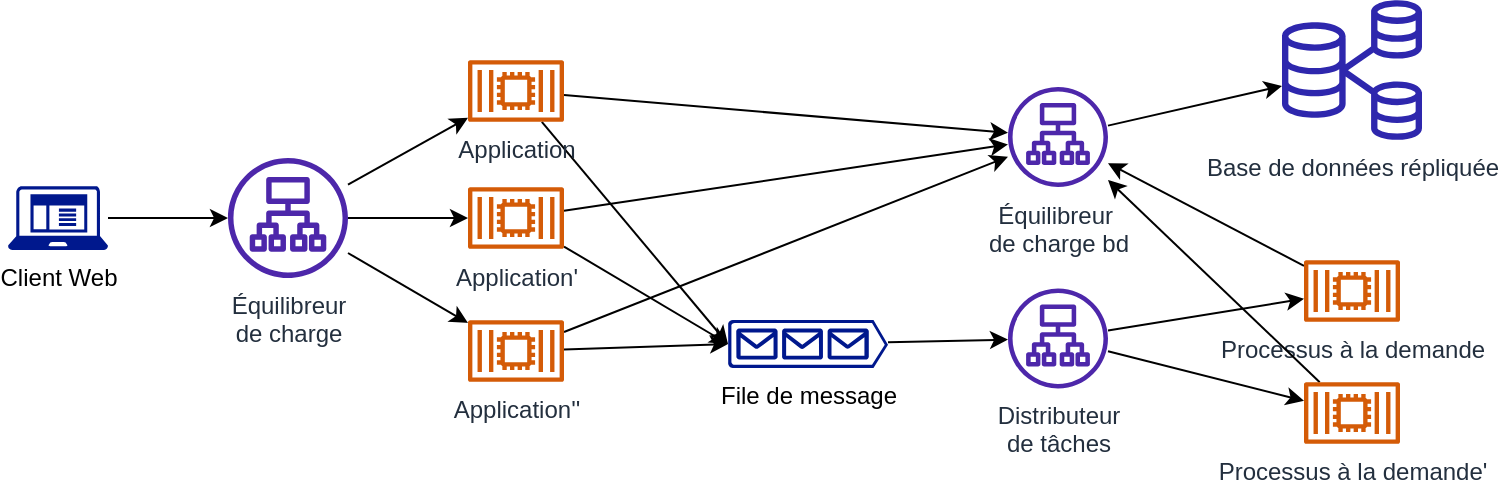 <mxfile version="20.2.3" type="device"><diagram id="93TB7-jXCzxfszHiG8TE" name="Page-1"><mxGraphModel dx="1102" dy="1143" grid="1" gridSize="10" guides="1" tooltips="1" connect="1" arrows="1" fold="1" page="1" pageScale="1" pageWidth="1100" pageHeight="850" math="0" shadow="0"><root><mxCell id="0"/><mxCell id="1" parent="0"/><mxCell id="9m9aOFmGDfyclT0l70gM-13" style="rounded=0;orthogonalLoop=1;jettySize=auto;html=1;" edge="1" parent="1" source="9m9aOFmGDfyclT0l70gM-1" target="9m9aOFmGDfyclT0l70gM-2"><mxGeometry relative="1" as="geometry"/></mxCell><mxCell id="9m9aOFmGDfyclT0l70gM-14" style="edgeStyle=none;rounded=0;orthogonalLoop=1;jettySize=auto;html=1;" edge="1" parent="1" source="9m9aOFmGDfyclT0l70gM-1" target="9m9aOFmGDfyclT0l70gM-4"><mxGeometry relative="1" as="geometry"/></mxCell><mxCell id="9m9aOFmGDfyclT0l70gM-15" style="edgeStyle=none;rounded=0;orthogonalLoop=1;jettySize=auto;html=1;" edge="1" parent="1" source="9m9aOFmGDfyclT0l70gM-1" target="9m9aOFmGDfyclT0l70gM-3"><mxGeometry relative="1" as="geometry"/></mxCell><mxCell id="9m9aOFmGDfyclT0l70gM-1" value="Équilibreur&lt;br&gt;de charge" style="sketch=0;outlineConnect=0;fontColor=#232F3E;gradientColor=none;fillColor=#4D27AA;strokeColor=none;dashed=0;verticalLabelPosition=bottom;verticalAlign=top;align=center;html=1;fontSize=12;fontStyle=0;aspect=fixed;pointerEvents=1;shape=mxgraph.aws4.application_load_balancer;" vertex="1" parent="1"><mxGeometry x="150" y="119" width="60" height="60" as="geometry"/></mxCell><mxCell id="9m9aOFmGDfyclT0l70gM-16" style="edgeStyle=none;rounded=0;orthogonalLoop=1;jettySize=auto;html=1;entryX=0;entryY=0.5;entryDx=0;entryDy=0;entryPerimeter=0;" edge="1" parent="1" source="9m9aOFmGDfyclT0l70gM-2" target="9m9aOFmGDfyclT0l70gM-6"><mxGeometry relative="1" as="geometry"/></mxCell><mxCell id="9m9aOFmGDfyclT0l70gM-22" style="edgeStyle=none;rounded=0;orthogonalLoop=1;jettySize=auto;html=1;" edge="1" parent="1" source="9m9aOFmGDfyclT0l70gM-2" target="9m9aOFmGDfyclT0l70gM-7"><mxGeometry relative="1" as="geometry"/></mxCell><mxCell id="9m9aOFmGDfyclT0l70gM-2" value="Application" style="sketch=0;outlineConnect=0;fontColor=#232F3E;gradientColor=none;fillColor=#D45B07;strokeColor=none;dashed=0;verticalLabelPosition=bottom;verticalAlign=top;align=center;html=1;fontSize=12;fontStyle=0;aspect=fixed;pointerEvents=1;shape=mxgraph.aws4.container_2;" vertex="1" parent="1"><mxGeometry x="270" y="70" width="48" height="31" as="geometry"/></mxCell><mxCell id="9m9aOFmGDfyclT0l70gM-18" style="edgeStyle=none;rounded=0;orthogonalLoop=1;jettySize=auto;html=1;entryX=0;entryY=0.5;entryDx=0;entryDy=0;entryPerimeter=0;" edge="1" parent="1" source="9m9aOFmGDfyclT0l70gM-3" target="9m9aOFmGDfyclT0l70gM-6"><mxGeometry relative="1" as="geometry"/></mxCell><mxCell id="9m9aOFmGDfyclT0l70gM-24" style="edgeStyle=none;rounded=0;orthogonalLoop=1;jettySize=auto;html=1;" edge="1" parent="1" source="9m9aOFmGDfyclT0l70gM-3" target="9m9aOFmGDfyclT0l70gM-7"><mxGeometry relative="1" as="geometry"/></mxCell><mxCell id="9m9aOFmGDfyclT0l70gM-3" value="Application''" style="sketch=0;outlineConnect=0;fontColor=#232F3E;gradientColor=none;fillColor=#D45B07;strokeColor=none;dashed=0;verticalLabelPosition=bottom;verticalAlign=top;align=center;html=1;fontSize=12;fontStyle=0;aspect=fixed;pointerEvents=1;shape=mxgraph.aws4.container_2;" vertex="1" parent="1"><mxGeometry x="270" y="200" width="48" height="31" as="geometry"/></mxCell><mxCell id="9m9aOFmGDfyclT0l70gM-17" style="edgeStyle=none;rounded=0;orthogonalLoop=1;jettySize=auto;html=1;entryX=0;entryY=0.5;entryDx=0;entryDy=0;entryPerimeter=0;" edge="1" parent="1" source="9m9aOFmGDfyclT0l70gM-4" target="9m9aOFmGDfyclT0l70gM-6"><mxGeometry relative="1" as="geometry"/></mxCell><mxCell id="9m9aOFmGDfyclT0l70gM-23" style="edgeStyle=none;rounded=0;orthogonalLoop=1;jettySize=auto;html=1;" edge="1" parent="1" source="9m9aOFmGDfyclT0l70gM-4" target="9m9aOFmGDfyclT0l70gM-7"><mxGeometry relative="1" as="geometry"/></mxCell><mxCell id="9m9aOFmGDfyclT0l70gM-4" value="Application'" style="sketch=0;outlineConnect=0;fontColor=#232F3E;gradientColor=none;fillColor=#D45B07;strokeColor=none;dashed=0;verticalLabelPosition=bottom;verticalAlign=top;align=center;html=1;fontSize=12;fontStyle=0;aspect=fixed;pointerEvents=1;shape=mxgraph.aws4.container_2;" vertex="1" parent="1"><mxGeometry x="270" y="133.5" width="48" height="31" as="geometry"/></mxCell><mxCell id="9m9aOFmGDfyclT0l70gM-12" style="edgeStyle=orthogonalEdgeStyle;rounded=0;orthogonalLoop=1;jettySize=auto;html=1;" edge="1" parent="1" source="9m9aOFmGDfyclT0l70gM-5" target="9m9aOFmGDfyclT0l70gM-1"><mxGeometry relative="1" as="geometry"/></mxCell><mxCell id="9m9aOFmGDfyclT0l70gM-5" value="Client Web" style="sketch=0;aspect=fixed;pointerEvents=1;shadow=0;dashed=0;html=1;strokeColor=none;labelPosition=center;verticalLabelPosition=bottom;verticalAlign=top;align=center;fillColor=#00188D;shape=mxgraph.mscae.enterprise.client_application" vertex="1" parent="1"><mxGeometry x="40" y="133" width="50" height="32" as="geometry"/></mxCell><mxCell id="9m9aOFmGDfyclT0l70gM-19" style="edgeStyle=none;rounded=0;orthogonalLoop=1;jettySize=auto;html=1;" edge="1" parent="1" source="9m9aOFmGDfyclT0l70gM-6" target="9m9aOFmGDfyclT0l70gM-8"><mxGeometry relative="1" as="geometry"/></mxCell><mxCell id="9m9aOFmGDfyclT0l70gM-6" value="File de message" style="sketch=0;aspect=fixed;pointerEvents=1;shadow=0;dashed=0;html=1;strokeColor=none;labelPosition=center;verticalLabelPosition=bottom;verticalAlign=top;align=center;fillColor=#00188D;shape=mxgraph.azure.queue_generic" vertex="1" parent="1"><mxGeometry x="400" y="200" width="80" height="24" as="geometry"/></mxCell><mxCell id="9m9aOFmGDfyclT0l70gM-25" style="edgeStyle=none;rounded=0;orthogonalLoop=1;jettySize=auto;html=1;" edge="1" parent="1" source="9m9aOFmGDfyclT0l70gM-7" target="9m9aOFmGDfyclT0l70gM-11"><mxGeometry relative="1" as="geometry"/></mxCell><mxCell id="9m9aOFmGDfyclT0l70gM-7" value="Équilibreur&amp;nbsp;&lt;br&gt;de charge bd" style="sketch=0;outlineConnect=0;fontColor=#232F3E;gradientColor=none;fillColor=#4D27AA;strokeColor=none;dashed=0;verticalLabelPosition=bottom;verticalAlign=top;align=center;html=1;fontSize=12;fontStyle=0;aspect=fixed;pointerEvents=1;shape=mxgraph.aws4.application_load_balancer;" vertex="1" parent="1"><mxGeometry x="540" y="83.5" width="50" height="50" as="geometry"/></mxCell><mxCell id="9m9aOFmGDfyclT0l70gM-20" style="edgeStyle=none;rounded=0;orthogonalLoop=1;jettySize=auto;html=1;" edge="1" parent="1" source="9m9aOFmGDfyclT0l70gM-8" target="9m9aOFmGDfyclT0l70gM-9"><mxGeometry relative="1" as="geometry"/></mxCell><mxCell id="9m9aOFmGDfyclT0l70gM-21" style="edgeStyle=none;rounded=0;orthogonalLoop=1;jettySize=auto;html=1;" edge="1" parent="1" source="9m9aOFmGDfyclT0l70gM-8" target="9m9aOFmGDfyclT0l70gM-10"><mxGeometry relative="1" as="geometry"/></mxCell><mxCell id="9m9aOFmGDfyclT0l70gM-8" value="Distributeur&lt;br&gt;de tâches" style="sketch=0;outlineConnect=0;fontColor=#232F3E;gradientColor=none;fillColor=#4D27AA;strokeColor=none;dashed=0;verticalLabelPosition=bottom;verticalAlign=top;align=center;html=1;fontSize=12;fontStyle=0;aspect=fixed;pointerEvents=1;shape=mxgraph.aws4.application_load_balancer;" vertex="1" parent="1"><mxGeometry x="540" y="184.25" width="50" height="50" as="geometry"/></mxCell><mxCell id="9m9aOFmGDfyclT0l70gM-26" style="edgeStyle=none;rounded=0;orthogonalLoop=1;jettySize=auto;html=1;" edge="1" parent="1" source="9m9aOFmGDfyclT0l70gM-9" target="9m9aOFmGDfyclT0l70gM-7"><mxGeometry relative="1" as="geometry"/></mxCell><mxCell id="9m9aOFmGDfyclT0l70gM-9" value="Processus à la demande" style="sketch=0;outlineConnect=0;fontColor=#232F3E;gradientColor=none;fillColor=#D45B07;strokeColor=none;dashed=0;verticalLabelPosition=bottom;verticalAlign=top;align=center;html=1;fontSize=12;fontStyle=0;aspect=fixed;pointerEvents=1;shape=mxgraph.aws4.container_2;" vertex="1" parent="1"><mxGeometry x="688" y="170" width="48" height="31" as="geometry"/></mxCell><mxCell id="9m9aOFmGDfyclT0l70gM-27" style="edgeStyle=none;rounded=0;orthogonalLoop=1;jettySize=auto;html=1;" edge="1" parent="1" source="9m9aOFmGDfyclT0l70gM-10"><mxGeometry relative="1" as="geometry"><mxPoint x="590" y="130" as="targetPoint"/></mxGeometry></mxCell><mxCell id="9m9aOFmGDfyclT0l70gM-10" value="Processus à la demande'" style="sketch=0;outlineConnect=0;fontColor=#232F3E;gradientColor=none;fillColor=#D45B07;strokeColor=none;dashed=0;verticalLabelPosition=bottom;verticalAlign=top;align=center;html=1;fontSize=12;fontStyle=0;aspect=fixed;pointerEvents=1;shape=mxgraph.aws4.container_2;" vertex="1" parent="1"><mxGeometry x="688" y="231" width="48" height="31" as="geometry"/></mxCell><mxCell id="9m9aOFmGDfyclT0l70gM-11" value="Base de données répliquée" style="sketch=0;outlineConnect=0;fontColor=#232F3E;gradientColor=none;fillColor=#2E27AD;strokeColor=none;dashed=0;verticalLabelPosition=bottom;verticalAlign=top;align=center;html=1;fontSize=12;fontStyle=0;aspect=fixed;pointerEvents=1;shape=mxgraph.aws4.rds_multi_az_db_cluster;" vertex="1" parent="1"><mxGeometry x="677" y="40" width="70" height="70" as="geometry"/></mxCell></root></mxGraphModel></diagram></mxfile>